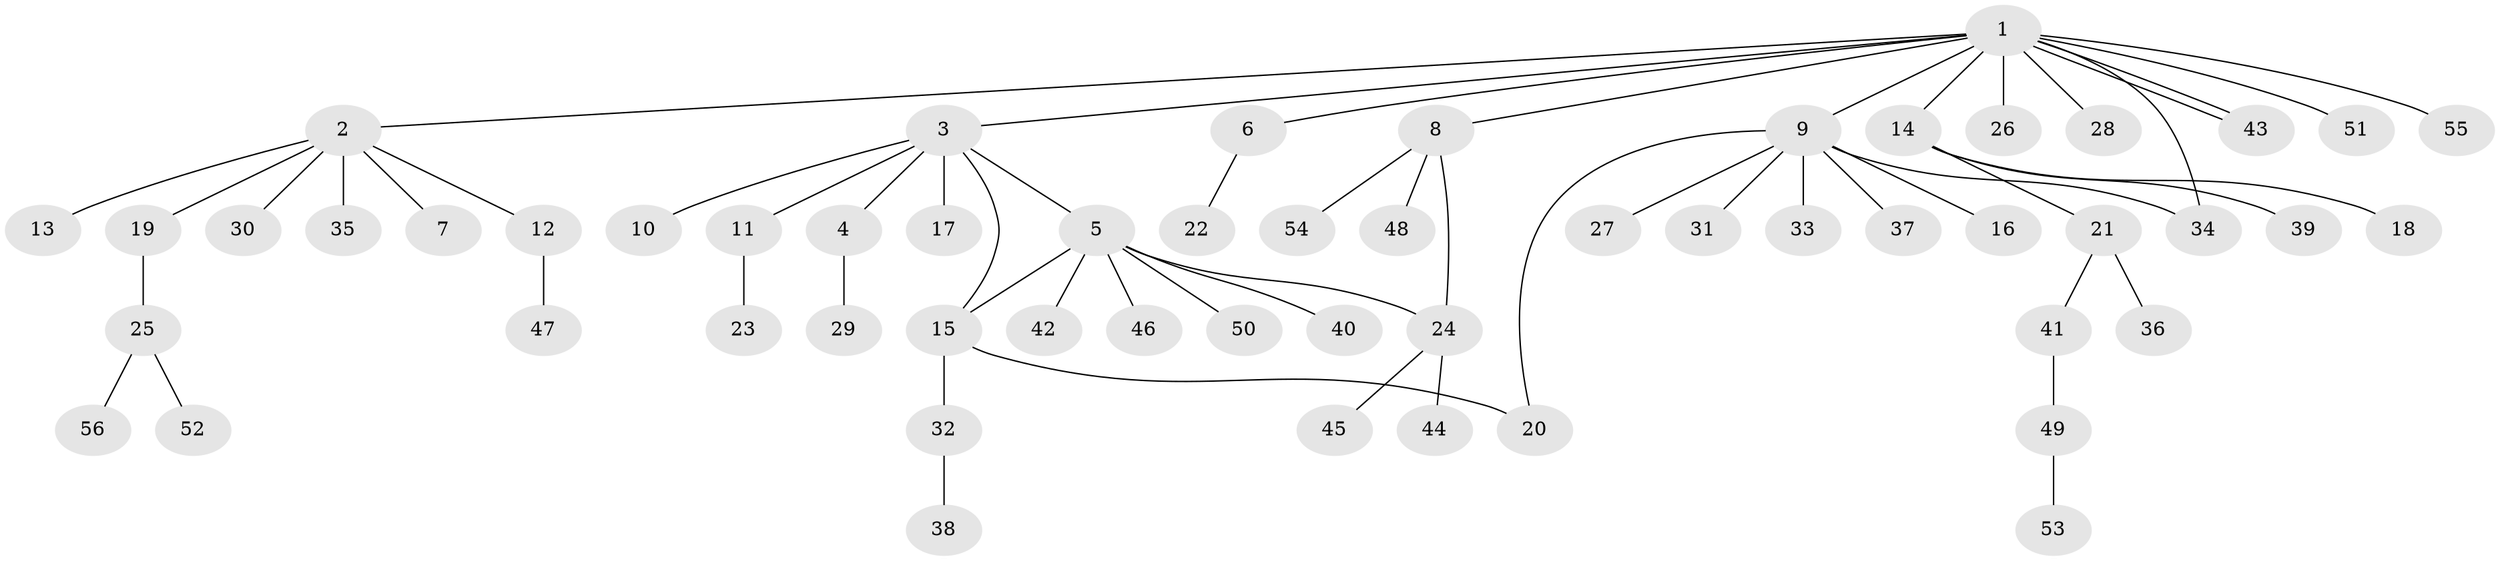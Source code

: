 // Generated by graph-tools (version 1.1) at 2025/11/02/27/25 16:11:14]
// undirected, 56 vertices, 60 edges
graph export_dot {
graph [start="1"]
  node [color=gray90,style=filled];
  1;
  2;
  3;
  4;
  5;
  6;
  7;
  8;
  9;
  10;
  11;
  12;
  13;
  14;
  15;
  16;
  17;
  18;
  19;
  20;
  21;
  22;
  23;
  24;
  25;
  26;
  27;
  28;
  29;
  30;
  31;
  32;
  33;
  34;
  35;
  36;
  37;
  38;
  39;
  40;
  41;
  42;
  43;
  44;
  45;
  46;
  47;
  48;
  49;
  50;
  51;
  52;
  53;
  54;
  55;
  56;
  1 -- 2;
  1 -- 3;
  1 -- 6;
  1 -- 8;
  1 -- 9;
  1 -- 14;
  1 -- 26;
  1 -- 28;
  1 -- 34;
  1 -- 43;
  1 -- 43;
  1 -- 51;
  1 -- 55;
  2 -- 7;
  2 -- 12;
  2 -- 13;
  2 -- 19;
  2 -- 30;
  2 -- 35;
  3 -- 4;
  3 -- 5;
  3 -- 10;
  3 -- 11;
  3 -- 15;
  3 -- 17;
  4 -- 29;
  5 -- 15;
  5 -- 24;
  5 -- 40;
  5 -- 42;
  5 -- 46;
  5 -- 50;
  6 -- 22;
  8 -- 24;
  8 -- 48;
  8 -- 54;
  9 -- 16;
  9 -- 20;
  9 -- 27;
  9 -- 31;
  9 -- 33;
  9 -- 34;
  9 -- 37;
  11 -- 23;
  12 -- 47;
  14 -- 18;
  14 -- 21;
  14 -- 39;
  15 -- 20;
  15 -- 32;
  19 -- 25;
  21 -- 36;
  21 -- 41;
  24 -- 44;
  24 -- 45;
  25 -- 52;
  25 -- 56;
  32 -- 38;
  41 -- 49;
  49 -- 53;
}
